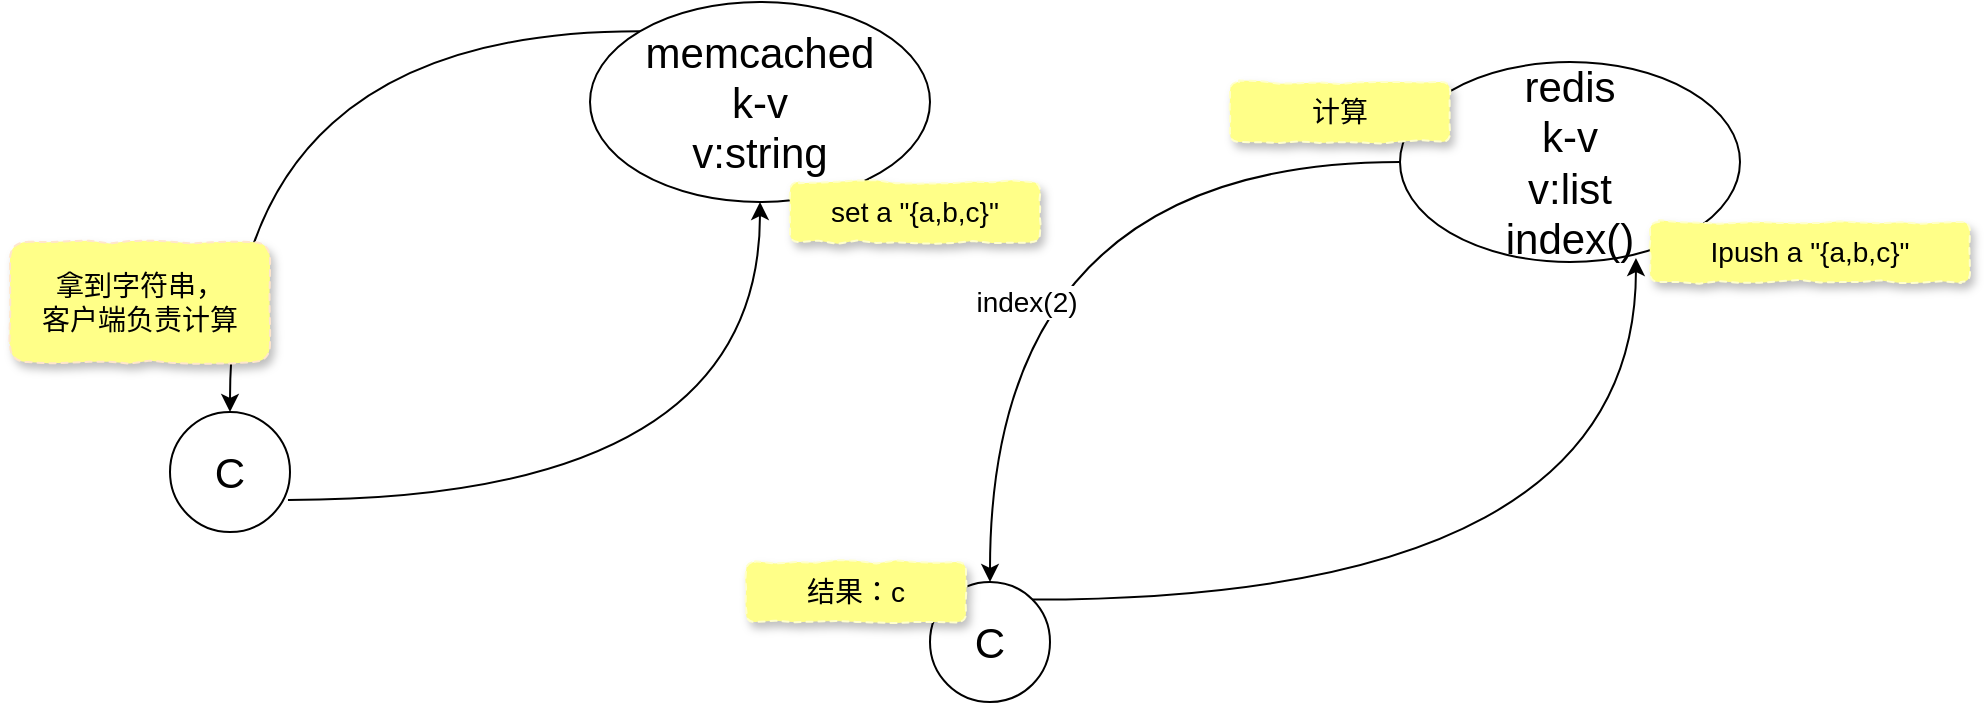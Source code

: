 <mxfile version="12.6.5" type="device"><diagram id="6ikBEU6xSCnhGzsQTFdo" name="第 1 页"><mxGraphModel dx="1679" dy="494" grid="1" gridSize="10" guides="1" tooltips="1" connect="1" arrows="1" fold="1" page="1" pageScale="1" pageWidth="827" pageHeight="1169" math="0" shadow="0"><root><mxCell id="0"/><mxCell id="1" parent="0"/><mxCell id="1El9P47vkT7ag51mrtTb-1" value="C" style="ellipse;whiteSpace=wrap;html=1;aspect=fixed;fontSize=21;" vertex="1" parent="1"><mxGeometry x="70" y="385" width="60" height="60" as="geometry"/></mxCell><mxCell id="1El9P47vkT7ag51mrtTb-4" value="&lt;span style=&quot;white-space: normal&quot;&gt;memcached&lt;br&gt;k-v&lt;br&gt;v:string&lt;br&gt;&lt;/span&gt;" style="ellipse;whiteSpace=wrap;html=1;fontSize=21;" vertex="1" parent="1"><mxGeometry x="280" y="180" width="170" height="100" as="geometry"/></mxCell><mxCell id="1El9P47vkT7ag51mrtTb-5" value="" style="endArrow=classic;html=1;fontSize=21;exitX=0.983;exitY=0.733;exitDx=0;exitDy=0;exitPerimeter=0;edgeStyle=orthogonalEdgeStyle;curved=1;" edge="1" parent="1" source="1El9P47vkT7ag51mrtTb-1" target="1El9P47vkT7ag51mrtTb-4"><mxGeometry width="50" height="50" relative="1" as="geometry"><mxPoint x="160" y="400" as="sourcePoint"/><mxPoint x="210" y="350" as="targetPoint"/></mxGeometry></mxCell><mxCell id="1El9P47vkT7ag51mrtTb-6" value="" style="endArrow=classic;html=1;fontSize=21;entryX=0.5;entryY=0;entryDx=0;entryDy=0;exitX=0;exitY=0;exitDx=0;exitDy=0;edgeStyle=orthogonalEdgeStyle;curved=1;" edge="1" parent="1" source="1El9P47vkT7ag51mrtTb-4" target="1El9P47vkT7ag51mrtTb-1"><mxGeometry width="50" height="50" relative="1" as="geometry"><mxPoint x="10" y="500" as="sourcePoint"/><mxPoint x="60" y="450" as="targetPoint"/></mxGeometry></mxCell><mxCell id="1El9P47vkT7ag51mrtTb-11" value="&lt;span style=&quot;white-space: normal&quot;&gt;set a &quot;{a,b,c}&quot;&lt;/span&gt;" style="rounded=1;whiteSpace=wrap;html=1;shadow=1;dashed=1;comic=1;strokeColor=#FFFFCC;fontSize=14;fillColor=#ffff88;" vertex="1" parent="1"><mxGeometry x="380" y="270" width="125" height="30" as="geometry"/></mxCell><mxCell id="1El9P47vkT7ag51mrtTb-14" value="&lt;span style=&quot;white-space: normal&quot;&gt;拿到字符串，&lt;br&gt;客户端负责计算&lt;/span&gt;" style="rounded=1;whiteSpace=wrap;html=1;shadow=1;dashed=1;comic=1;strokeColor=#FFE6CC;fontSize=14;fillColor=#ffff88;" vertex="1" parent="1"><mxGeometry x="-10" y="300" width="130" height="60" as="geometry"/></mxCell><mxCell id="1El9P47vkT7ag51mrtTb-16" value="&lt;span style=&quot;white-space: normal&quot;&gt;redis&lt;br&gt;k-v&lt;br&gt;v:list&lt;br&gt;index()&lt;br&gt;&lt;/span&gt;" style="ellipse;whiteSpace=wrap;html=1;fontSize=21;" vertex="1" parent="1"><mxGeometry x="685" y="210" width="170" height="100" as="geometry"/></mxCell><mxCell id="1El9P47vkT7ag51mrtTb-17" value="&lt;span style=&quot;white-space: normal&quot;&gt;Ipush a &quot;{a,b,c}&quot;&lt;/span&gt;" style="rounded=1;whiteSpace=wrap;html=1;shadow=1;dashed=1;comic=1;strokeColor=#FFFFCC;fontSize=14;fillColor=#ffff88;" vertex="1" parent="1"><mxGeometry x="810" y="290" width="160" height="30" as="geometry"/></mxCell><mxCell id="1El9P47vkT7ag51mrtTb-18" value="C" style="ellipse;whiteSpace=wrap;html=1;aspect=fixed;fontSize=21;" vertex="1" parent="1"><mxGeometry x="450" y="470" width="60" height="60" as="geometry"/></mxCell><mxCell id="1El9P47vkT7ag51mrtTb-19" value="" style="endArrow=classic;html=1;fontSize=14;entryX=0.694;entryY=0.98;entryDx=0;entryDy=0;entryPerimeter=0;exitX=1;exitY=0;exitDx=0;exitDy=0;edgeStyle=orthogonalEdgeStyle;curved=1;" edge="1" parent="1" source="1El9P47vkT7ag51mrtTb-18" target="1El9P47vkT7ag51mrtTb-16"><mxGeometry width="50" height="50" relative="1" as="geometry"><mxPoint x="40" y="560" as="sourcePoint"/><mxPoint x="90" y="510" as="targetPoint"/></mxGeometry></mxCell><mxCell id="1El9P47vkT7ag51mrtTb-20" value="" style="endArrow=classic;html=1;fontSize=14;entryX=0.5;entryY=0;entryDx=0;entryDy=0;exitX=0;exitY=0.5;exitDx=0;exitDy=0;edgeStyle=orthogonalEdgeStyle;curved=1;" edge="1" parent="1" source="1El9P47vkT7ag51mrtTb-16" target="1El9P47vkT7ag51mrtTb-18"><mxGeometry width="50" height="50" relative="1" as="geometry"><mxPoint x="40" y="560" as="sourcePoint"/><mxPoint x="90" y="510" as="targetPoint"/></mxGeometry></mxCell><mxCell id="1El9P47vkT7ag51mrtTb-22" value="index(2)" style="text;html=1;align=center;verticalAlign=middle;resizable=0;points=[];labelBackgroundColor=#ffffff;fontSize=14;" vertex="1" connectable="0" parent="1El9P47vkT7ag51mrtTb-20"><mxGeometry x="-0.251" y="38" relative="1" as="geometry"><mxPoint x="-32" y="32" as="offset"/></mxGeometry></mxCell><mxCell id="1El9P47vkT7ag51mrtTb-21" value="结果：c" style="rounded=1;whiteSpace=wrap;html=1;shadow=1;dashed=1;comic=1;strokeColor=#FFFFCC;fontSize=14;fillColor=#ffff88;" vertex="1" parent="1"><mxGeometry x="358" y="460" width="110" height="30" as="geometry"/></mxCell><mxCell id="1El9P47vkT7ag51mrtTb-25" value="计算" style="rounded=1;whiteSpace=wrap;html=1;shadow=1;dashed=1;comic=1;strokeColor=#FFFFCC;fontSize=14;fillColor=#ffff88;" vertex="1" parent="1"><mxGeometry x="600" y="220" width="110" height="30" as="geometry"/></mxCell></root></mxGraphModel></diagram></mxfile>